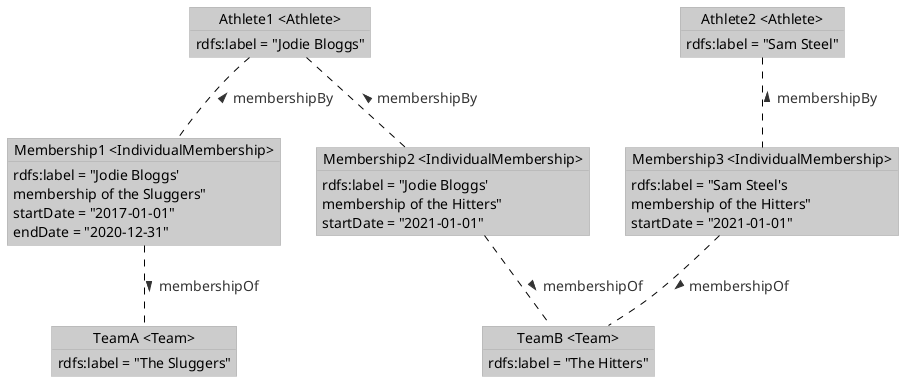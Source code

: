 @startuml
!theme reddress-lightblue
skinparam DefaultFontSize 14

object "Athlete1 <Athlete>" as Athlete1 {
  rdfs:label = "Jodie Bloggs"
}

object "Membership1 <IndividualMembership>" as Membership1 {
  rdfs:label = "Jodie Bloggs'\nmembership of the Sluggers"
  startDate = "2017-01-01"
  endDate = "2020-12-31"
}

object "Membership2 <IndividualMembership>" as Membership2 {
  rdfs:label = "Jodie Bloggs'\nmembership of the Hitters"
  startDate = "2021-01-01"
}

object "Athlete2 <Athlete>" as Athlete2 {
  rdfs:label = "Sam Steel"
}

object "Membership3 <IndividualMembership>" as Membership3 {
  rdfs:label = "Sam Steel's\nmembership of the Hitters"
  startDate = "2021-01-01"
}

object "TeamA <Team>" as TeamA {
  rdfs:label = "The Sluggers"
}

object "TeamB <Team>" as TeamB {
  rdfs:label = "The Hitters"
}

Athlete1 .. Membership1 : < membershipBy
Membership1 .. TeamA : > membershipOf
Athlete1 .. Membership2 : < membershipBy
Membership2 .. TeamB : > membershipOf
Athlete2 .. Membership3 : < membershipBy
Membership3 .. TeamB : > membershipOf
@enduml
